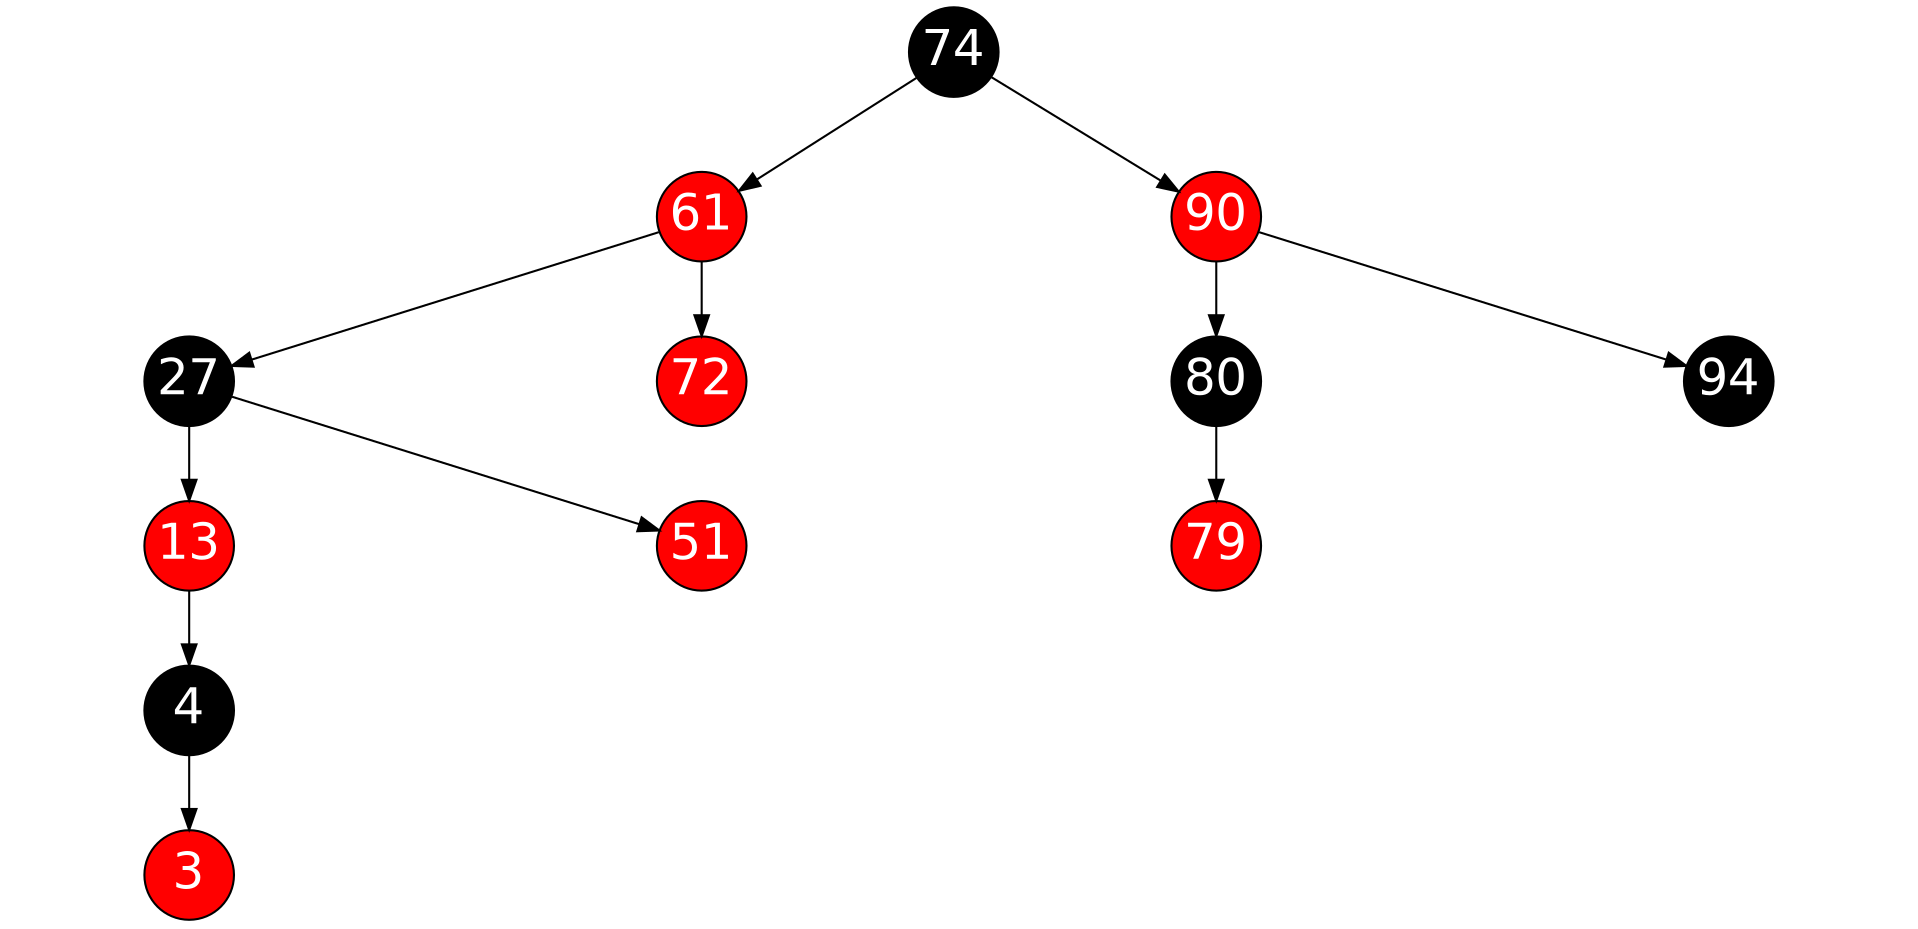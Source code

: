 digraph G {
	graph [ratio=.48];
	node [style=filled, color=black, shape=circle, width=.6 
		fontname=Helvetica, fontweight=bold, fontcolor=white, 
		fontsize=24, fixedsize=true];
	

  3, 4, 13, 27, 51, 61, 72, 79, 80, 90, 94;

  3, 13, 51, 61, 72, 79, 90	
	[fillcolor=red];

4 -> 3; 
13 -> 4; 
27 -> 13; 
61 -> 27; 
27 -> 51; 
74 -> 61; 
61 -> 72; 
80 -> 79; 
90 -> 80; 
74 -> 90; 
90 -> 94; 

}